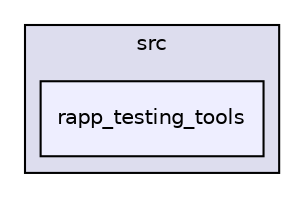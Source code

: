 digraph "/home/travis/rapp_temp/rapp-platform/rapp_testing_tools/src/rapp_testing_tools" {
  compound=true
  node [ fontsize="10", fontname="Helvetica"];
  edge [ labelfontsize="10", labelfontname="Helvetica"];
  subgraph clusterdir_cc00408e3a7f57dcf69464dcd59767c0 {
    graph [ bgcolor="#ddddee", pencolor="black", label="src" fontname="Helvetica", fontsize="10", URL="dir_cc00408e3a7f57dcf69464dcd59767c0.html"]
  dir_5d4457da13c518bd02601c662ff0a6cf [shape=box, label="rapp_testing_tools", style="filled", fillcolor="#eeeeff", pencolor="black", URL="dir_5d4457da13c518bd02601c662ff0a6cf.html"];
  }
}
